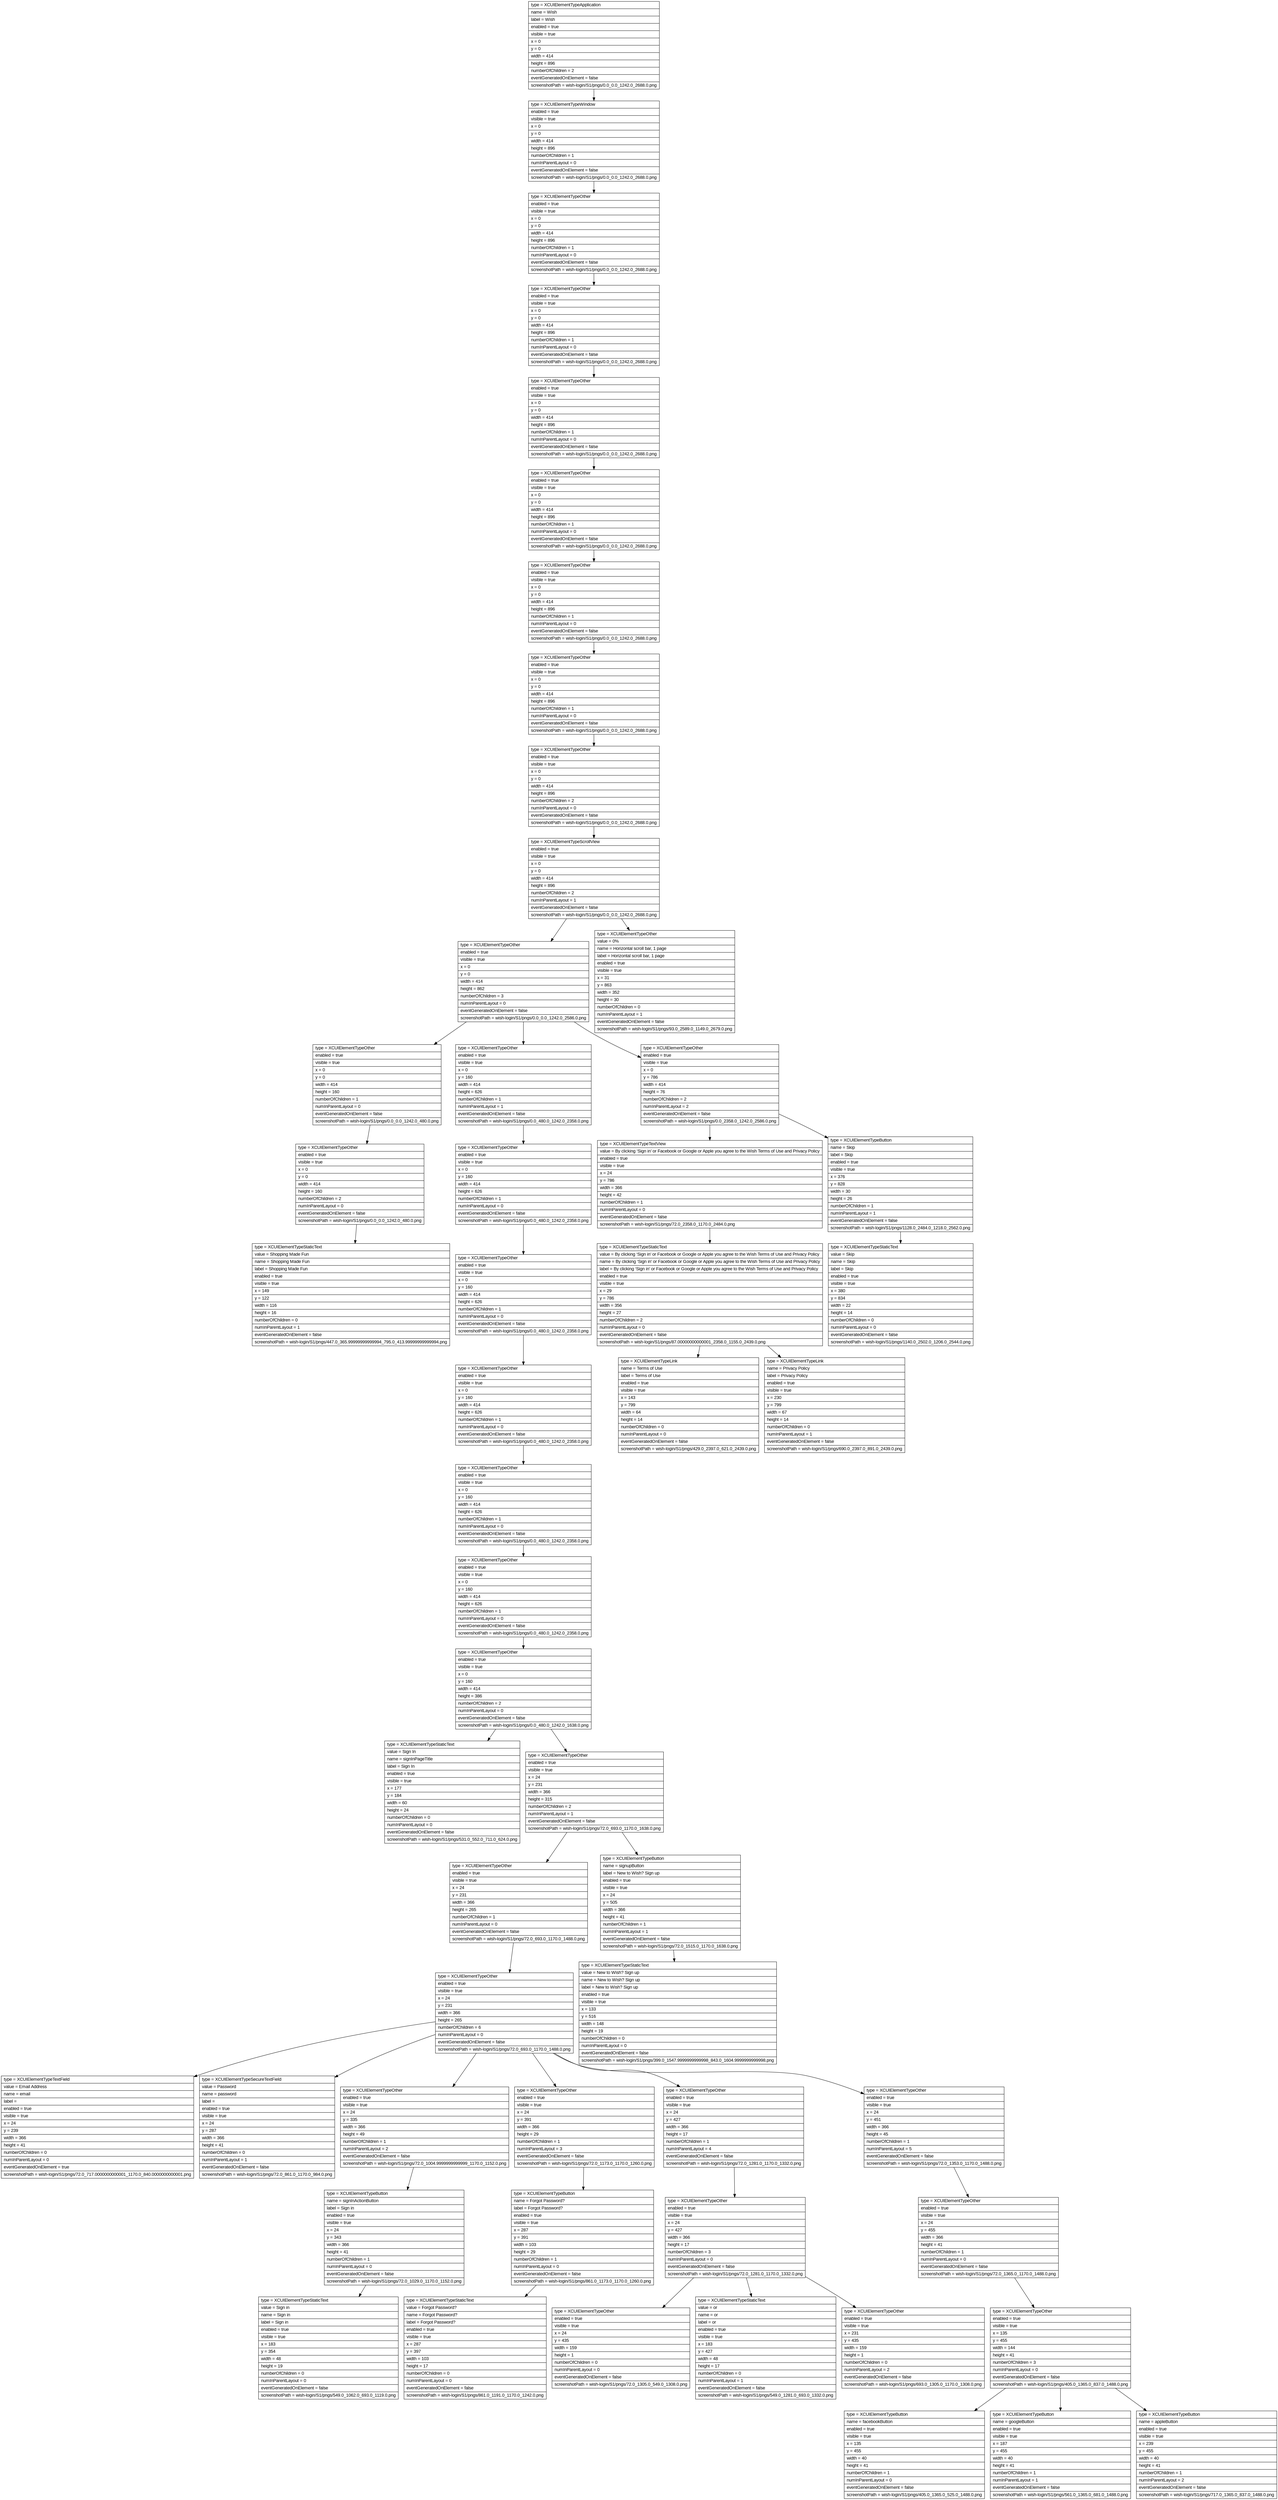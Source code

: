 digraph Layout {

	node [shape=record fontname=Arial];

	0	[label="{type = XCUIElementTypeApplication\l|name = Wish\l|label = Wish\l|enabled = true\l|visible = true\l|x = 0\l|y = 0\l|width = 414\l|height = 896\l|numberOfChildren = 2\l|eventGeneratedOnElement = false \l|screenshotPath = wish-login/S1/pngs/0.0_0.0_1242.0_2688.0.png\l}"]
	1	[label="{type = XCUIElementTypeWindow\l|enabled = true\l|visible = true\l|x = 0\l|y = 0\l|width = 414\l|height = 896\l|numberOfChildren = 1\l|numInParentLayout = 0\l|eventGeneratedOnElement = false \l|screenshotPath = wish-login/S1/pngs/0.0_0.0_1242.0_2688.0.png\l}"]
	2	[label="{type = XCUIElementTypeOther\l|enabled = true\l|visible = true\l|x = 0\l|y = 0\l|width = 414\l|height = 896\l|numberOfChildren = 1\l|numInParentLayout = 0\l|eventGeneratedOnElement = false \l|screenshotPath = wish-login/S1/pngs/0.0_0.0_1242.0_2688.0.png\l}"]
	3	[label="{type = XCUIElementTypeOther\l|enabled = true\l|visible = true\l|x = 0\l|y = 0\l|width = 414\l|height = 896\l|numberOfChildren = 1\l|numInParentLayout = 0\l|eventGeneratedOnElement = false \l|screenshotPath = wish-login/S1/pngs/0.0_0.0_1242.0_2688.0.png\l}"]
	4	[label="{type = XCUIElementTypeOther\l|enabled = true\l|visible = true\l|x = 0\l|y = 0\l|width = 414\l|height = 896\l|numberOfChildren = 1\l|numInParentLayout = 0\l|eventGeneratedOnElement = false \l|screenshotPath = wish-login/S1/pngs/0.0_0.0_1242.0_2688.0.png\l}"]
	5	[label="{type = XCUIElementTypeOther\l|enabled = true\l|visible = true\l|x = 0\l|y = 0\l|width = 414\l|height = 896\l|numberOfChildren = 1\l|numInParentLayout = 0\l|eventGeneratedOnElement = false \l|screenshotPath = wish-login/S1/pngs/0.0_0.0_1242.0_2688.0.png\l}"]
	6	[label="{type = XCUIElementTypeOther\l|enabled = true\l|visible = true\l|x = 0\l|y = 0\l|width = 414\l|height = 896\l|numberOfChildren = 1\l|numInParentLayout = 0\l|eventGeneratedOnElement = false \l|screenshotPath = wish-login/S1/pngs/0.0_0.0_1242.0_2688.0.png\l}"]
	7	[label="{type = XCUIElementTypeOther\l|enabled = true\l|visible = true\l|x = 0\l|y = 0\l|width = 414\l|height = 896\l|numberOfChildren = 1\l|numInParentLayout = 0\l|eventGeneratedOnElement = false \l|screenshotPath = wish-login/S1/pngs/0.0_0.0_1242.0_2688.0.png\l}"]
	8	[label="{type = XCUIElementTypeOther\l|enabled = true\l|visible = true\l|x = 0\l|y = 0\l|width = 414\l|height = 896\l|numberOfChildren = 2\l|numInParentLayout = 0\l|eventGeneratedOnElement = false \l|screenshotPath = wish-login/S1/pngs/0.0_0.0_1242.0_2688.0.png\l}"]
	9	[label="{type = XCUIElementTypeScrollView\l|enabled = true\l|visible = true\l|x = 0\l|y = 0\l|width = 414\l|height = 896\l|numberOfChildren = 2\l|numInParentLayout = 1\l|eventGeneratedOnElement = false \l|screenshotPath = wish-login/S1/pngs/0.0_0.0_1242.0_2688.0.png\l}"]
	10	[label="{type = XCUIElementTypeOther\l|enabled = true\l|visible = true\l|x = 0\l|y = 0\l|width = 414\l|height = 862\l|numberOfChildren = 3\l|numInParentLayout = 0\l|eventGeneratedOnElement = false \l|screenshotPath = wish-login/S1/pngs/0.0_0.0_1242.0_2586.0.png\l}"]
	11	[label="{type = XCUIElementTypeOther\l|value = 0%\l|name = Horizontal scroll bar, 1 page\l|label = Horizontal scroll bar, 1 page\l|enabled = true\l|visible = true\l|x = 31\l|y = 863\l|width = 352\l|height = 30\l|numberOfChildren = 0\l|numInParentLayout = 1\l|eventGeneratedOnElement = false \l|screenshotPath = wish-login/S1/pngs/93.0_2589.0_1149.0_2679.0.png\l}"]
	12	[label="{type = XCUIElementTypeOther\l|enabled = true\l|visible = true\l|x = 0\l|y = 0\l|width = 414\l|height = 160\l|numberOfChildren = 1\l|numInParentLayout = 0\l|eventGeneratedOnElement = false \l|screenshotPath = wish-login/S1/pngs/0.0_0.0_1242.0_480.0.png\l}"]
	13	[label="{type = XCUIElementTypeOther\l|enabled = true\l|visible = true\l|x = 0\l|y = 160\l|width = 414\l|height = 626\l|numberOfChildren = 1\l|numInParentLayout = 1\l|eventGeneratedOnElement = false \l|screenshotPath = wish-login/S1/pngs/0.0_480.0_1242.0_2358.0.png\l}"]
	14	[label="{type = XCUIElementTypeOther\l|enabled = true\l|visible = true\l|x = 0\l|y = 786\l|width = 414\l|height = 76\l|numberOfChildren = 2\l|numInParentLayout = 2\l|eventGeneratedOnElement = false \l|screenshotPath = wish-login/S1/pngs/0.0_2358.0_1242.0_2586.0.png\l}"]
	15	[label="{type = XCUIElementTypeOther\l|enabled = true\l|visible = true\l|x = 0\l|y = 0\l|width = 414\l|height = 160\l|numberOfChildren = 2\l|numInParentLayout = 0\l|eventGeneratedOnElement = false \l|screenshotPath = wish-login/S1/pngs/0.0_0.0_1242.0_480.0.png\l}"]
	16	[label="{type = XCUIElementTypeOther\l|enabled = true\l|visible = true\l|x = 0\l|y = 160\l|width = 414\l|height = 626\l|numberOfChildren = 1\l|numInParentLayout = 0\l|eventGeneratedOnElement = false \l|screenshotPath = wish-login/S1/pngs/0.0_480.0_1242.0_2358.0.png\l}"]
	17	[label="{type = XCUIElementTypeTextView\l|value = By clicking ‘Sign in’ or Facebook or Google or Apple you agree to the Wish Terms of Use and Privacy Policy\l|enabled = true\l|visible = true\l|x = 24\l|y = 786\l|width = 366\l|height = 42\l|numberOfChildren = 1\l|numInParentLayout = 0\l|eventGeneratedOnElement = false \l|screenshotPath = wish-login/S1/pngs/72.0_2358.0_1170.0_2484.0.png\l}"]
	18	[label="{type = XCUIElementTypeButton\l|name = Skip\l|label = Skip\l|enabled = true\l|visible = true\l|x = 376\l|y = 828\l|width = 30\l|height = 26\l|numberOfChildren = 1\l|numInParentLayout = 1\l|eventGeneratedOnElement = false \l|screenshotPath = wish-login/S1/pngs/1128.0_2484.0_1218.0_2562.0.png\l}"]
	19	[label="{type = XCUIElementTypeStaticText\l|value = Shopping Made Fun\l|name = Shopping Made Fun\l|label = Shopping Made Fun\l|enabled = true\l|visible = true\l|x = 149\l|y = 122\l|width = 116\l|height = 16\l|numberOfChildren = 0\l|numInParentLayout = 1\l|eventGeneratedOnElement = false \l|screenshotPath = wish-login/S1/pngs/447.0_365.99999999999994_795.0_413.99999999999994.png\l}"]
	20	[label="{type = XCUIElementTypeOther\l|enabled = true\l|visible = true\l|x = 0\l|y = 160\l|width = 414\l|height = 626\l|numberOfChildren = 1\l|numInParentLayout = 0\l|eventGeneratedOnElement = false \l|screenshotPath = wish-login/S1/pngs/0.0_480.0_1242.0_2358.0.png\l}"]
	21	[label="{type = XCUIElementTypeStaticText\l|value = By clicking ‘Sign in’ or Facebook or Google or Apple you agree to the Wish Terms of Use and Privacy Policy\l|name = By clicking ‘Sign in’ or Facebook or Google or Apple you agree to the Wish Terms of Use and Privacy Policy\l|label = By clicking ‘Sign in’ or Facebook or Google or Apple you agree to the Wish Terms of Use and Privacy Policy\l|enabled = true\l|visible = true\l|x = 29\l|y = 786\l|width = 356\l|height = 27\l|numberOfChildren = 2\l|numInParentLayout = 0\l|eventGeneratedOnElement = false \l|screenshotPath = wish-login/S1/pngs/87.00000000000001_2358.0_1155.0_2439.0.png\l}"]
	22	[label="{type = XCUIElementTypeStaticText\l|value = Skip\l|name = Skip\l|label = Skip\l|enabled = true\l|visible = true\l|x = 380\l|y = 834\l|width = 22\l|height = 14\l|numberOfChildren = 0\l|numInParentLayout = 0\l|eventGeneratedOnElement = false \l|screenshotPath = wish-login/S1/pngs/1140.0_2502.0_1206.0_2544.0.png\l}"]
	23	[label="{type = XCUIElementTypeOther\l|enabled = true\l|visible = true\l|x = 0\l|y = 160\l|width = 414\l|height = 626\l|numberOfChildren = 1\l|numInParentLayout = 0\l|eventGeneratedOnElement = false \l|screenshotPath = wish-login/S1/pngs/0.0_480.0_1242.0_2358.0.png\l}"]
	24	[label="{type = XCUIElementTypeLink\l|name = Terms of Use\l|label = Terms of Use\l|enabled = true\l|visible = true\l|x = 143\l|y = 799\l|width = 64\l|height = 14\l|numberOfChildren = 0\l|numInParentLayout = 0\l|eventGeneratedOnElement = false \l|screenshotPath = wish-login/S1/pngs/429.0_2397.0_621.0_2439.0.png\l}"]
	25	[label="{type = XCUIElementTypeLink\l|name = Privacy Policy\l|label = Privacy Policy\l|enabled = true\l|visible = true\l|x = 230\l|y = 799\l|width = 67\l|height = 14\l|numberOfChildren = 0\l|numInParentLayout = 1\l|eventGeneratedOnElement = false \l|screenshotPath = wish-login/S1/pngs/690.0_2397.0_891.0_2439.0.png\l}"]
	26	[label="{type = XCUIElementTypeOther\l|enabled = true\l|visible = true\l|x = 0\l|y = 160\l|width = 414\l|height = 626\l|numberOfChildren = 1\l|numInParentLayout = 0\l|eventGeneratedOnElement = false \l|screenshotPath = wish-login/S1/pngs/0.0_480.0_1242.0_2358.0.png\l}"]
	27	[label="{type = XCUIElementTypeOther\l|enabled = true\l|visible = true\l|x = 0\l|y = 160\l|width = 414\l|height = 626\l|numberOfChildren = 1\l|numInParentLayout = 0\l|eventGeneratedOnElement = false \l|screenshotPath = wish-login/S1/pngs/0.0_480.0_1242.0_2358.0.png\l}"]
	28	[label="{type = XCUIElementTypeOther\l|enabled = true\l|visible = true\l|x = 0\l|y = 160\l|width = 414\l|height = 386\l|numberOfChildren = 2\l|numInParentLayout = 0\l|eventGeneratedOnElement = false \l|screenshotPath = wish-login/S1/pngs/0.0_480.0_1242.0_1638.0.png\l}"]
	29	[label="{type = XCUIElementTypeStaticText\l|value = Sign In\l|name = signInPageTitle\l|label = Sign In\l|enabled = true\l|visible = true\l|x = 177\l|y = 184\l|width = 60\l|height = 24\l|numberOfChildren = 0\l|numInParentLayout = 0\l|eventGeneratedOnElement = false \l|screenshotPath = wish-login/S1/pngs/531.0_552.0_711.0_624.0.png\l}"]
	30	[label="{type = XCUIElementTypeOther\l|enabled = true\l|visible = true\l|x = 24\l|y = 231\l|width = 366\l|height = 315\l|numberOfChildren = 2\l|numInParentLayout = 1\l|eventGeneratedOnElement = false \l|screenshotPath = wish-login/S1/pngs/72.0_693.0_1170.0_1638.0.png\l}"]
	31	[label="{type = XCUIElementTypeOther\l|enabled = true\l|visible = true\l|x = 24\l|y = 231\l|width = 366\l|height = 265\l|numberOfChildren = 1\l|numInParentLayout = 0\l|eventGeneratedOnElement = false \l|screenshotPath = wish-login/S1/pngs/72.0_693.0_1170.0_1488.0.png\l}"]
	32	[label="{type = XCUIElementTypeButton\l|name = signupButton\l|label = New to Wish? Sign up\l|enabled = true\l|visible = true\l|x = 24\l|y = 505\l|width = 366\l|height = 41\l|numberOfChildren = 1\l|numInParentLayout = 1\l|eventGeneratedOnElement = false \l|screenshotPath = wish-login/S1/pngs/72.0_1515.0_1170.0_1638.0.png\l}"]
	33	[label="{type = XCUIElementTypeOther\l|enabled = true\l|visible = true\l|x = 24\l|y = 231\l|width = 366\l|height = 265\l|numberOfChildren = 6\l|numInParentLayout = 0\l|eventGeneratedOnElement = false \l|screenshotPath = wish-login/S1/pngs/72.0_693.0_1170.0_1488.0.png\l}"]
	34	[label="{type = XCUIElementTypeStaticText\l|value = New to Wish? Sign up\l|name = New to Wish? Sign up\l|label = New to Wish? Sign up\l|enabled = true\l|visible = true\l|x = 133\l|y = 516\l|width = 148\l|height = 19\l|numberOfChildren = 0\l|numInParentLayout = 0\l|eventGeneratedOnElement = false \l|screenshotPath = wish-login/S1/pngs/399.0_1547.9999999999998_843.0_1604.9999999999998.png\l}"]
	35	[label="{type = XCUIElementTypeTextField\l|value = Email Address\l|name = email\l|label = \l|enabled = true\l|visible = true\l|x = 24\l|y = 239\l|width = 366\l|height = 41\l|numberOfChildren = 0\l|numInParentLayout = 0\l|eventGeneratedOnElement = true \l|screenshotPath = wish-login/S1/pngs/72.0_717.0000000000001_1170.0_840.0000000000001.png\l}"]
	36	[label="{type = XCUIElementTypeSecureTextField\l|value = Password\l|name = password\l|label = \l|enabled = true\l|visible = true\l|x = 24\l|y = 287\l|width = 366\l|height = 41\l|numberOfChildren = 0\l|numInParentLayout = 1\l|eventGeneratedOnElement = false \l|screenshotPath = wish-login/S1/pngs/72.0_861.0_1170.0_984.0.png\l}"]
	37	[label="{type = XCUIElementTypeOther\l|enabled = true\l|visible = true\l|x = 24\l|y = 335\l|width = 366\l|height = 49\l|numberOfChildren = 1\l|numInParentLayout = 2\l|eventGeneratedOnElement = false \l|screenshotPath = wish-login/S1/pngs/72.0_1004.9999999999999_1170.0_1152.0.png\l}"]
	38	[label="{type = XCUIElementTypeOther\l|enabled = true\l|visible = true\l|x = 24\l|y = 391\l|width = 366\l|height = 29\l|numberOfChildren = 1\l|numInParentLayout = 3\l|eventGeneratedOnElement = false \l|screenshotPath = wish-login/S1/pngs/72.0_1173.0_1170.0_1260.0.png\l}"]
	39	[label="{type = XCUIElementTypeOther\l|enabled = true\l|visible = true\l|x = 24\l|y = 427\l|width = 366\l|height = 17\l|numberOfChildren = 1\l|numInParentLayout = 4\l|eventGeneratedOnElement = false \l|screenshotPath = wish-login/S1/pngs/72.0_1281.0_1170.0_1332.0.png\l}"]
	40	[label="{type = XCUIElementTypeOther\l|enabled = true\l|visible = true\l|x = 24\l|y = 451\l|width = 366\l|height = 45\l|numberOfChildren = 1\l|numInParentLayout = 5\l|eventGeneratedOnElement = false \l|screenshotPath = wish-login/S1/pngs/72.0_1353.0_1170.0_1488.0.png\l}"]
	41	[label="{type = XCUIElementTypeButton\l|name = signInActionButton\l|label = Sign in\l|enabled = true\l|visible = true\l|x = 24\l|y = 343\l|width = 366\l|height = 41\l|numberOfChildren = 1\l|numInParentLayout = 0\l|eventGeneratedOnElement = false \l|screenshotPath = wish-login/S1/pngs/72.0_1029.0_1170.0_1152.0.png\l}"]
	42	[label="{type = XCUIElementTypeButton\l|name = Forgot Password?\l|label = Forgot Password?\l|enabled = true\l|visible = true\l|x = 287\l|y = 391\l|width = 103\l|height = 29\l|numberOfChildren = 1\l|numInParentLayout = 0\l|eventGeneratedOnElement = false \l|screenshotPath = wish-login/S1/pngs/861.0_1173.0_1170.0_1260.0.png\l}"]
	43	[label="{type = XCUIElementTypeOther\l|enabled = true\l|visible = true\l|x = 24\l|y = 427\l|width = 366\l|height = 17\l|numberOfChildren = 3\l|numInParentLayout = 0\l|eventGeneratedOnElement = false \l|screenshotPath = wish-login/S1/pngs/72.0_1281.0_1170.0_1332.0.png\l}"]
	44	[label="{type = XCUIElementTypeOther\l|enabled = true\l|visible = true\l|x = 24\l|y = 455\l|width = 366\l|height = 41\l|numberOfChildren = 1\l|numInParentLayout = 0\l|eventGeneratedOnElement = false \l|screenshotPath = wish-login/S1/pngs/72.0_1365.0_1170.0_1488.0.png\l}"]
	45	[label="{type = XCUIElementTypeStaticText\l|value = Sign in\l|name = Sign in\l|label = Sign in\l|enabled = true\l|visible = true\l|x = 183\l|y = 354\l|width = 48\l|height = 19\l|numberOfChildren = 0\l|numInParentLayout = 0\l|eventGeneratedOnElement = false \l|screenshotPath = wish-login/S1/pngs/549.0_1062.0_693.0_1119.0.png\l}"]
	46	[label="{type = XCUIElementTypeStaticText\l|value = Forgot Password?\l|name = Forgot Password?\l|label = Forgot Password?\l|enabled = true\l|visible = true\l|x = 287\l|y = 397\l|width = 103\l|height = 17\l|numberOfChildren = 0\l|numInParentLayout = 0\l|eventGeneratedOnElement = false \l|screenshotPath = wish-login/S1/pngs/861.0_1191.0_1170.0_1242.0.png\l}"]
	47	[label="{type = XCUIElementTypeOther\l|enabled = true\l|visible = true\l|x = 24\l|y = 435\l|width = 159\l|height = 1\l|numberOfChildren = 0\l|numInParentLayout = 0\l|eventGeneratedOnElement = false \l|screenshotPath = wish-login/S1/pngs/72.0_1305.0_549.0_1308.0.png\l}"]
	48	[label="{type = XCUIElementTypeStaticText\l|value = or\l|name = or\l|label = or\l|enabled = true\l|visible = true\l|x = 183\l|y = 427\l|width = 48\l|height = 17\l|numberOfChildren = 0\l|numInParentLayout = 1\l|eventGeneratedOnElement = false \l|screenshotPath = wish-login/S1/pngs/549.0_1281.0_693.0_1332.0.png\l}"]
	49	[label="{type = XCUIElementTypeOther\l|enabled = true\l|visible = true\l|x = 231\l|y = 435\l|width = 159\l|height = 1\l|numberOfChildren = 0\l|numInParentLayout = 2\l|eventGeneratedOnElement = false \l|screenshotPath = wish-login/S1/pngs/693.0_1305.0_1170.0_1308.0.png\l}"]
	50	[label="{type = XCUIElementTypeOther\l|enabled = true\l|visible = true\l|x = 135\l|y = 455\l|width = 144\l|height = 41\l|numberOfChildren = 3\l|numInParentLayout = 0\l|eventGeneratedOnElement = false \l|screenshotPath = wish-login/S1/pngs/405.0_1365.0_837.0_1488.0.png\l}"]
	51	[label="{type = XCUIElementTypeButton\l|name = facebookButton\l|enabled = true\l|visible = true\l|x = 135\l|y = 455\l|width = 40\l|height = 41\l|numberOfChildren = 1\l|numInParentLayout = 0\l|eventGeneratedOnElement = false \l|screenshotPath = wish-login/S1/pngs/405.0_1365.0_525.0_1488.0.png\l}"]
	52	[label="{type = XCUIElementTypeButton\l|name = googleButton\l|enabled = true\l|visible = true\l|x = 187\l|y = 455\l|width = 40\l|height = 41\l|numberOfChildren = 1\l|numInParentLayout = 1\l|eventGeneratedOnElement = false \l|screenshotPath = wish-login/S1/pngs/561.0_1365.0_681.0_1488.0.png\l}"]
	53	[label="{type = XCUIElementTypeButton\l|name = appleButton\l|enabled = true\l|visible = true\l|x = 239\l|y = 455\l|width = 40\l|height = 41\l|numberOfChildren = 1\l|numInParentLayout = 2\l|eventGeneratedOnElement = false \l|screenshotPath = wish-login/S1/pngs/717.0_1365.0_837.0_1488.0.png\l}"]


	0 -> 1
	1 -> 2
	2 -> 3
	3 -> 4
	4 -> 5
	5 -> 6
	6 -> 7
	7 -> 8
	8 -> 9
	9 -> 10
	9 -> 11
	10 -> 12
	10 -> 13
	10 -> 14
	12 -> 15
	13 -> 16
	14 -> 17
	14 -> 18
	15 -> 19
	16 -> 20
	17 -> 21
	18 -> 22
	20 -> 23
	21 -> 24
	21 -> 25
	23 -> 26
	26 -> 27
	27 -> 28
	28 -> 29
	28 -> 30
	30 -> 31
	30 -> 32
	31 -> 33
	32 -> 34
	33 -> 35
	33 -> 36
	33 -> 37
	33 -> 38
	33 -> 39
	33 -> 40
	37 -> 41
	38 -> 42
	39 -> 43
	40 -> 44
	41 -> 45
	42 -> 46
	43 -> 47
	43 -> 48
	43 -> 49
	44 -> 50
	50 -> 51
	50 -> 52
	50 -> 53


}